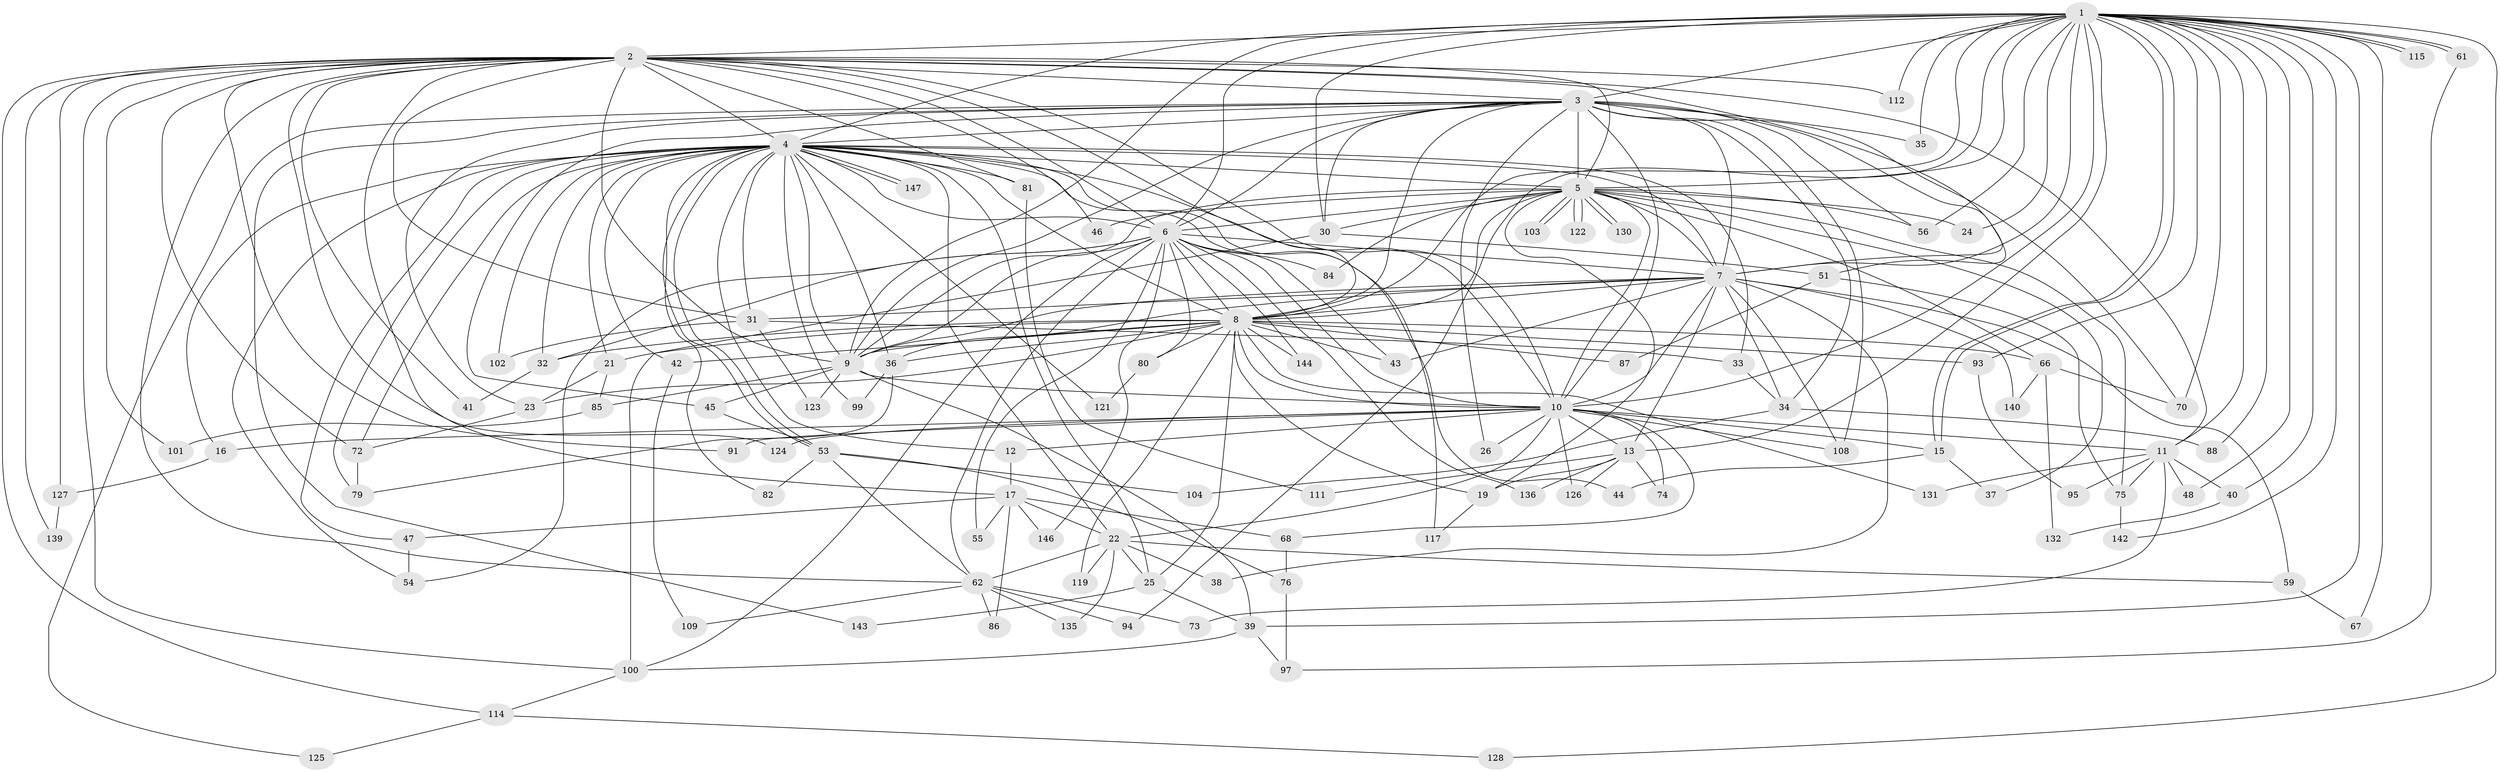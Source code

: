 // Generated by graph-tools (version 1.1) at 2025/51/02/27/25 19:51:49]
// undirected, 107 vertices, 266 edges
graph export_dot {
graph [start="1"]
  node [color=gray90,style=filled];
  1 [super="+106"];
  2 [super="+20"];
  3 [super="+89"];
  4 [super="+29"];
  5 [super="+138"];
  6 [super="+28"];
  7 [super="+27"];
  8 [super="+145"];
  9 [super="+129"];
  10 [super="+50"];
  11 [super="+18"];
  12;
  13 [super="+14"];
  15 [super="+58"];
  16;
  17 [super="+52"];
  19 [super="+96"];
  21 [super="+49"];
  22 [super="+107"];
  23 [super="+90"];
  24 [super="+71"];
  25 [super="+57"];
  26;
  30 [super="+137"];
  31 [super="+118"];
  32 [super="+83"];
  33;
  34 [super="+60"];
  35;
  36 [super="+105"];
  37;
  38;
  39 [super="+69"];
  40;
  41;
  42;
  43 [super="+78"];
  44;
  45 [super="+77"];
  46;
  47;
  48;
  51 [super="+63"];
  53;
  54 [super="+110"];
  55;
  56 [super="+65"];
  59;
  61 [super="+141"];
  62 [super="+64"];
  66;
  67;
  68;
  70 [super="+92"];
  72 [super="+120"];
  73;
  74;
  75 [super="+113"];
  76;
  79 [super="+98"];
  80;
  81;
  82;
  84;
  85;
  86;
  87;
  88;
  91;
  93;
  94;
  95;
  97;
  99 [super="+134"];
  100 [super="+116"];
  101;
  102;
  103;
  104;
  108 [super="+133"];
  109;
  111;
  112;
  114;
  115;
  117;
  119;
  121;
  122;
  123;
  124;
  125;
  126;
  127;
  128;
  130;
  131;
  132;
  135;
  136;
  139;
  140;
  142;
  143;
  144;
  146;
  147;
  1 -- 2;
  1 -- 3 [weight=2];
  1 -- 4;
  1 -- 5;
  1 -- 6;
  1 -- 7 [weight=2];
  1 -- 8;
  1 -- 9 [weight=2];
  1 -- 10;
  1 -- 13;
  1 -- 15;
  1 -- 15;
  1 -- 24 [weight=2];
  1 -- 30;
  1 -- 35;
  1 -- 39;
  1 -- 40;
  1 -- 48;
  1 -- 56;
  1 -- 61;
  1 -- 61;
  1 -- 67;
  1 -- 70;
  1 -- 88;
  1 -- 93;
  1 -- 94;
  1 -- 112;
  1 -- 115;
  1 -- 115;
  1 -- 128;
  1 -- 142;
  1 -- 11;
  2 -- 3;
  2 -- 4;
  2 -- 5;
  2 -- 6;
  2 -- 7;
  2 -- 8;
  2 -- 9;
  2 -- 10;
  2 -- 11 [weight=2];
  2 -- 17;
  2 -- 31;
  2 -- 46;
  2 -- 72;
  2 -- 81;
  2 -- 91;
  2 -- 100;
  2 -- 101;
  2 -- 112;
  2 -- 114;
  2 -- 127;
  2 -- 139;
  2 -- 41;
  2 -- 124;
  2 -- 62;
  3 -- 4;
  3 -- 5;
  3 -- 6;
  3 -- 7;
  3 -- 8;
  3 -- 9;
  3 -- 10;
  3 -- 23;
  3 -- 26;
  3 -- 30;
  3 -- 34;
  3 -- 35;
  3 -- 45;
  3 -- 51 [weight=2];
  3 -- 56;
  3 -- 108;
  3 -- 125;
  3 -- 143;
  3 -- 70;
  4 -- 5;
  4 -- 6;
  4 -- 7;
  4 -- 8;
  4 -- 9;
  4 -- 10;
  4 -- 12;
  4 -- 16;
  4 -- 21;
  4 -- 22;
  4 -- 25;
  4 -- 31;
  4 -- 32;
  4 -- 33;
  4 -- 36;
  4 -- 42;
  4 -- 44;
  4 -- 47;
  4 -- 53;
  4 -- 53;
  4 -- 72 [weight=2];
  4 -- 79;
  4 -- 81;
  4 -- 82;
  4 -- 99 [weight=2];
  4 -- 102;
  4 -- 117;
  4 -- 121;
  4 -- 147;
  4 -- 147;
  4 -- 54;
  5 -- 6;
  5 -- 7;
  5 -- 8;
  5 -- 9;
  5 -- 10;
  5 -- 24;
  5 -- 37;
  5 -- 46;
  5 -- 66;
  5 -- 75;
  5 -- 84;
  5 -- 103;
  5 -- 103;
  5 -- 122;
  5 -- 122;
  5 -- 130;
  5 -- 130;
  5 -- 30;
  5 -- 56;
  5 -- 19;
  6 -- 7;
  6 -- 8;
  6 -- 9;
  6 -- 10 [weight=2];
  6 -- 54;
  6 -- 55;
  6 -- 80;
  6 -- 84;
  6 -- 100;
  6 -- 136;
  6 -- 144;
  6 -- 146;
  6 -- 32;
  6 -- 62;
  6 -- 43;
  7 -- 8;
  7 -- 9;
  7 -- 10 [weight=2];
  7 -- 38;
  7 -- 43;
  7 -- 59;
  7 -- 140;
  7 -- 13;
  7 -- 34;
  7 -- 108;
  7 -- 31;
  7 -- 36;
  8 -- 9;
  8 -- 10;
  8 -- 19;
  8 -- 21;
  8 -- 25;
  8 -- 32;
  8 -- 36;
  8 -- 42;
  8 -- 43;
  8 -- 66;
  8 -- 80;
  8 -- 87;
  8 -- 93;
  8 -- 119;
  8 -- 131;
  8 -- 144;
  8 -- 23;
  9 -- 10;
  9 -- 45;
  9 -- 85;
  9 -- 123;
  9 -- 39;
  10 -- 11;
  10 -- 12;
  10 -- 13;
  10 -- 16;
  10 -- 22;
  10 -- 26;
  10 -- 68;
  10 -- 74;
  10 -- 91;
  10 -- 124;
  10 -- 126;
  10 -- 108;
  10 -- 15;
  11 -- 40;
  11 -- 48;
  11 -- 73;
  11 -- 95;
  11 -- 75;
  11 -- 131;
  12 -- 17;
  13 -- 19;
  13 -- 74;
  13 -- 111;
  13 -- 126;
  13 -- 136;
  15 -- 37;
  15 -- 44;
  16 -- 127;
  17 -- 47;
  17 -- 55;
  17 -- 86;
  17 -- 146;
  17 -- 68;
  17 -- 22;
  19 -- 117;
  21 -- 23 [weight=2];
  21 -- 85;
  22 -- 38;
  22 -- 59;
  22 -- 119;
  22 -- 135;
  22 -- 25;
  22 -- 62;
  23 -- 72;
  25 -- 39;
  25 -- 143;
  30 -- 51;
  30 -- 100;
  31 -- 33;
  31 -- 102;
  31 -- 123;
  32 -- 41;
  33 -- 34;
  34 -- 88;
  34 -- 104;
  36 -- 79;
  36 -- 99;
  39 -- 97;
  39 -- 100;
  40 -- 132;
  42 -- 109;
  45 -- 53;
  47 -- 54;
  51 -- 75;
  51 -- 87;
  53 -- 62;
  53 -- 76;
  53 -- 82;
  53 -- 104;
  59 -- 67;
  61 -- 97;
  62 -- 86;
  62 -- 94;
  62 -- 109;
  62 -- 135;
  62 -- 73;
  66 -- 70;
  66 -- 132;
  66 -- 140;
  68 -- 76;
  72 -- 79;
  75 -- 142;
  76 -- 97;
  80 -- 121;
  81 -- 111;
  85 -- 101;
  93 -- 95;
  100 -- 114;
  114 -- 125;
  114 -- 128;
  127 -- 139;
}
